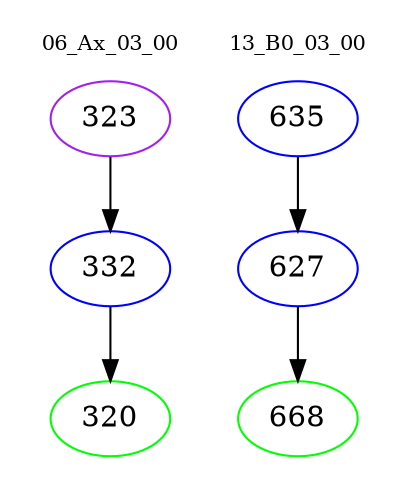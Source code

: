 digraph{
subgraph cluster_0 {
color = white
label = "06_Ax_03_00";
fontsize=10;
T0_323 [label="323", color="purple"]
T0_323 -> T0_332 [color="black"]
T0_332 [label="332", color="blue"]
T0_332 -> T0_320 [color="black"]
T0_320 [label="320", color="green"]
}
subgraph cluster_1 {
color = white
label = "13_B0_03_00";
fontsize=10;
T1_635 [label="635", color="blue"]
T1_635 -> T1_627 [color="black"]
T1_627 [label="627", color="blue"]
T1_627 -> T1_668 [color="black"]
T1_668 [label="668", color="green"]
}
}

